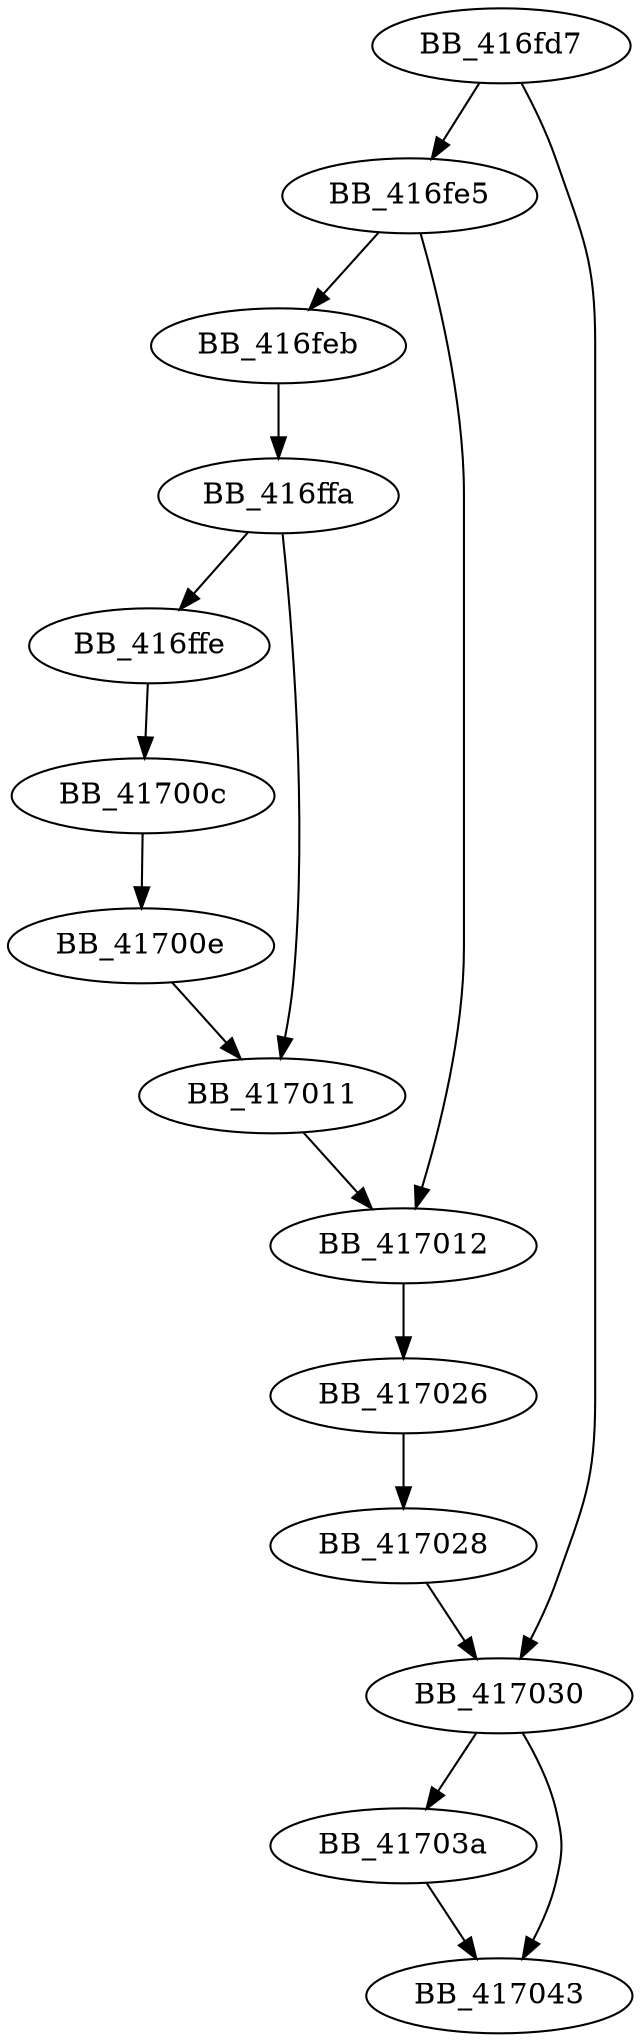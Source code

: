 DiGraph __freeptd{
BB_416fd7->BB_416fe5
BB_416fd7->BB_417030
BB_416fe5->BB_416feb
BB_416fe5->BB_417012
BB_416feb->BB_416ffa
BB_416ffa->BB_416ffe
BB_416ffa->BB_417011
BB_416ffe->BB_41700c
BB_41700c->BB_41700e
BB_41700e->BB_417011
BB_417011->BB_417012
BB_417012->BB_417026
BB_417026->BB_417028
BB_417028->BB_417030
BB_417030->BB_41703a
BB_417030->BB_417043
BB_41703a->BB_417043
}

